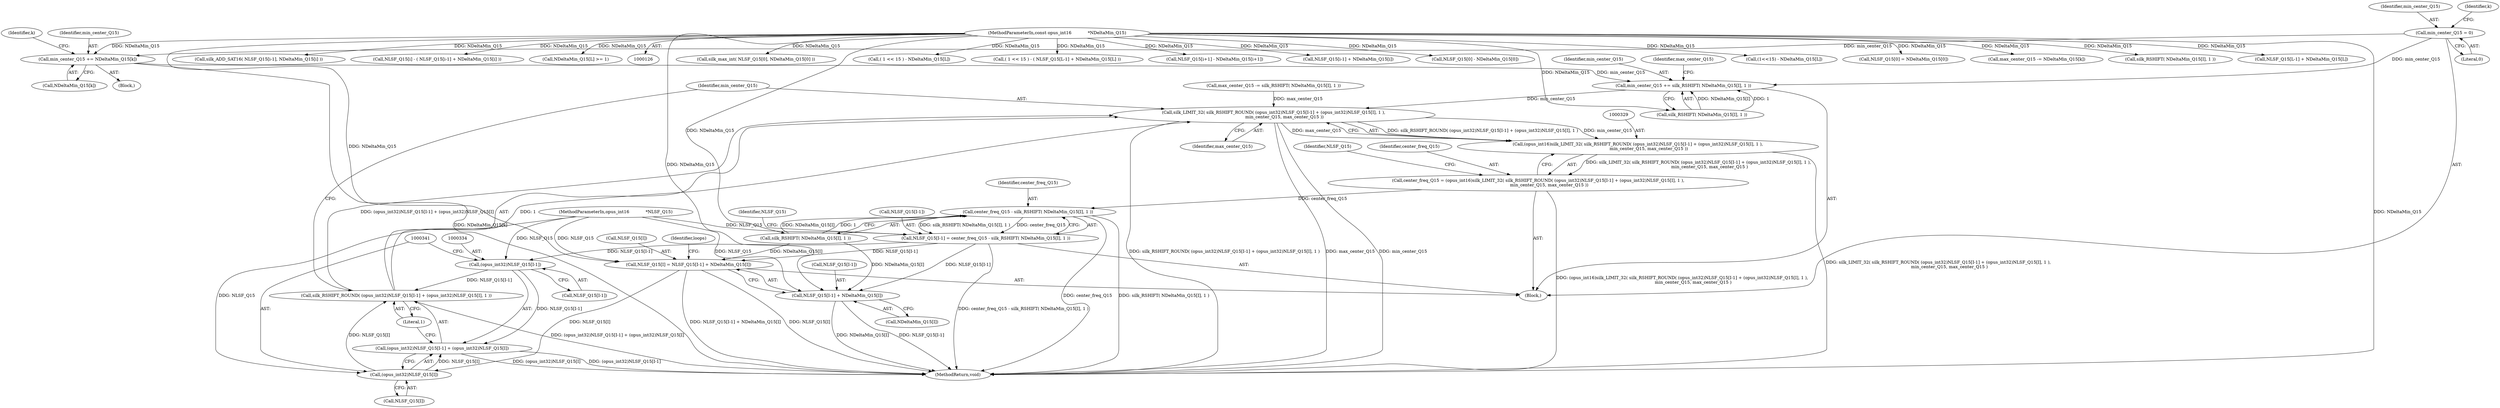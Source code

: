 digraph "0_Android_0d052d64480a30e83fcdda80f4774624e044beb7@array" {
"1000287" [label="(Call,min_center_Q15 += NDeltaMin_Q15[k])"];
"1000128" [label="(MethodParameterIn,const opus_int16            *NDeltaMin_Q15)"];
"1000274" [label="(Call,min_center_Q15 = 0)"];
"1000292" [label="(Call,min_center_Q15 += silk_RSHIFT( NDeltaMin_Q15[I], 1 ))"];
"1000330" [label="(Call,silk_LIMIT_32( silk_RSHIFT_ROUND( (opus_int32)NLSF_Q15[I-1] + (opus_int32)NLSF_Q15[I], 1 ),\n                min_center_Q15, max_center_Q15 ))"];
"1000328" [label="(Call,(opus_int16)silk_LIMIT_32( silk_RSHIFT_ROUND( (opus_int32)NLSF_Q15[I-1] + (opus_int32)NLSF_Q15[I], 1 ),\n                min_center_Q15, max_center_Q15 ))"];
"1000326" [label="(Call,center_freq_Q15 = (opus_int16)silk_LIMIT_32( silk_RSHIFT_ROUND( (opus_int32)NLSF_Q15[I-1] + (opus_int32)NLSF_Q15[I], 1 ),\n                min_center_Q15, max_center_Q15 ))"];
"1000354" [label="(Call,center_freq_Q15 - silk_RSHIFT( NDeltaMin_Q15[I], 1 ))"];
"1000348" [label="(Call,NLSF_Q15[I-1] = center_freq_Q15 - silk_RSHIFT( NDeltaMin_Q15[I], 1 ))"];
"1000333" [label="(Call,(opus_int32)NLSF_Q15[I-1])"];
"1000331" [label="(Call,silk_RSHIFT_ROUND( (opus_int32)NLSF_Q15[I-1] + (opus_int32)NLSF_Q15[I], 1 ))"];
"1000332" [label="(Call,(opus_int32)NLSF_Q15[I-1] + (opus_int32)NLSF_Q15[I])"];
"1000361" [label="(Call,NLSF_Q15[I] = NLSF_Q15[I-1] + NDeltaMin_Q15[I])"];
"1000340" [label="(Call,(opus_int32)NLSF_Q15[I])"];
"1000365" [label="(Call,NLSF_Q15[I-1] + NDeltaMin_Q15[I])"];
"1000347" [label="(Identifier,max_center_Q15)"];
"1000361" [label="(Call,NLSF_Q15[I] = NLSF_Q15[I-1] + NDeltaMin_Q15[I])"];
"1000288" [label="(Identifier,min_center_Q15)"];
"1000389" [label="(Call,silk_max_int( NLSF_Q15[0], NDeltaMin_Q15[0] ))"];
"1000265" [label="(Call,( 1 << 15 ) - NDeltaMin_Q15[L])"];
"1000289" [label="(Call,NDeltaMin_Q15[k])"];
"1000365" [label="(Call,NLSF_Q15[I-1] + NDeltaMin_Q15[I])"];
"1000211" [label="(Call,( 1 << 15 ) - ( NLSF_Q15[L-1] + NDeltaMin_Q15[L] ))"];
"1000460" [label="(Call,NLSF_Q15[i+1] - NDeltaMin_Q15[i+1])"];
"1000362" [label="(Call,NLSF_Q15[I])"];
"1000273" [label="(Block,)"];
"1000287" [label="(Call,min_center_Q15 += NDeltaMin_Q15[k])"];
"1000294" [label="(Call,silk_RSHIFT( NDeltaMin_Q15[I], 1 ))"];
"1000330" [label="(Call,silk_LIMIT_32( silk_RSHIFT_ROUND( (opus_int32)NLSF_Q15[I-1] + (opus_int32)NLSF_Q15[I], 1 ),\n                min_center_Q15, max_center_Q15 ))"];
"1000327" [label="(Identifier,center_freq_Q15)"];
"1000349" [label="(Call,NLSF_Q15[I-1])"];
"1000127" [label="(MethodParameterIn,opus_int16            *NLSF_Q15)"];
"1000189" [label="(Call,NLSF_Q15[i-1] + NDeltaMin_Q15[i])"];
"1000340" [label="(Call,(opus_int32)NLSF_Q15[I])"];
"1000276" [label="(Literal,0)"];
"1000332" [label="(Call,(opus_int32)NLSF_Q15[I-1] + (opus_int32)NLSF_Q15[I])"];
"1000355" [label="(Identifier,center_freq_Q15)"];
"1000342" [label="(Call,NLSF_Q15[I])"];
"1000300" [label="(Identifier,max_center_Q15)"];
"1000157" [label="(Identifier,loops)"];
"1000356" [label="(Call,silk_RSHIFT( NDeltaMin_Q15[I], 1 ))"];
"1000292" [label="(Call,min_center_Q15 += silk_RSHIFT( NDeltaMin_Q15[I], 1 ))"];
"1000275" [label="(Identifier,min_center_Q15)"];
"1000161" [label="(Call,NLSF_Q15[0] - NDeltaMin_Q15[0])"];
"1000335" [label="(Call,NLSF_Q15[I-1])"];
"1000371" [label="(Call,NDeltaMin_Q15[I])"];
"1000286" [label="(Block,)"];
"1000331" [label="(Call,silk_RSHIFT_ROUND( (opus_int32)NLSF_Q15[I-1] + (opus_int32)NLSF_Q15[I], 1 ))"];
"1000350" [label="(Identifier,NLSF_Q15)"];
"1000293" [label="(Identifier,min_center_Q15)"];
"1000363" [label="(Identifier,NLSF_Q15)"];
"1000345" [label="(Literal,1)"];
"1000128" [label="(MethodParameterIn,const opus_int16            *NDeltaMin_Q15)"];
"1000319" [label="(Call,max_center_Q15 -= silk_RSHIFT( NDeltaMin_Q15[I], 1 ))"];
"1000328" [label="(Call,(opus_int16)silk_LIMIT_32( silk_RSHIFT_ROUND( (opus_int32)NLSF_Q15[I-1] + (opus_int32)NLSF_Q15[I], 1 ),\n                min_center_Q15, max_center_Q15 ))"];
"1000279" [label="(Identifier,k)"];
"1000354" [label="(Call,center_freq_Q15 - silk_RSHIFT( NDeltaMin_Q15[I], 1 ))"];
"1000333" [label="(Call,(opus_int32)NLSF_Q15[I-1])"];
"1000326" [label="(Call,center_freq_Q15 = (opus_int16)silk_LIMIT_32( silk_RSHIFT_ROUND( (opus_int32)NLSF_Q15[I-1] + (opus_int32)NLSF_Q15[I], 1 ),\n                min_center_Q15, max_center_Q15 ))"];
"1000434" [label="(Call,(1<<15) - NDeltaMin_Q15[L])"];
"1000346" [label="(Identifier,min_center_Q15)"];
"1000246" [label="(Call,NLSF_Q15[0] = NDeltaMin_Q15[0])"];
"1000471" [label="(MethodReturn,void)"];
"1000314" [label="(Call,max_center_Q15 -= NDeltaMin_Q15[k])"];
"1000321" [label="(Call,silk_RSHIFT( NDeltaMin_Q15[I], 1 ))"];
"1000366" [label="(Call,NLSF_Q15[I-1])"];
"1000215" [label="(Call,NLSF_Q15[L-1] + NDeltaMin_Q15[L])"];
"1000348" [label="(Call,NLSF_Q15[I-1] = center_freq_Q15 - silk_RSHIFT( NDeltaMin_Q15[I], 1 ))"];
"1000413" [label="(Call,silk_ADD_SAT16( NLSF_Q15[i-1], NDeltaMin_Q15[i] ))"];
"1000285" [label="(Identifier,k)"];
"1000274" [label="(Call,min_center_Q15 = 0)"];
"1000185" [label="(Call,NLSF_Q15[i] - ( NLSF_Q15[i-1] + NDeltaMin_Q15[i] ))"];
"1000144" [label="(Call,NDeltaMin_Q15[L] >= 1)"];
"1000287" -> "1000286"  [label="AST: "];
"1000287" -> "1000289"  [label="CFG: "];
"1000288" -> "1000287"  [label="AST: "];
"1000289" -> "1000287"  [label="AST: "];
"1000285" -> "1000287"  [label="CFG: "];
"1000287" -> "1000471"  [label="DDG: NDeltaMin_Q15[k]"];
"1000128" -> "1000287"  [label="DDG: NDeltaMin_Q15"];
"1000274" -> "1000287"  [label="DDG: min_center_Q15"];
"1000287" -> "1000292"  [label="DDG: min_center_Q15"];
"1000128" -> "1000126"  [label="AST: "];
"1000128" -> "1000471"  [label="DDG: NDeltaMin_Q15"];
"1000128" -> "1000144"  [label="DDG: NDeltaMin_Q15"];
"1000128" -> "1000161"  [label="DDG: NDeltaMin_Q15"];
"1000128" -> "1000185"  [label="DDG: NDeltaMin_Q15"];
"1000128" -> "1000189"  [label="DDG: NDeltaMin_Q15"];
"1000128" -> "1000211"  [label="DDG: NDeltaMin_Q15"];
"1000128" -> "1000215"  [label="DDG: NDeltaMin_Q15"];
"1000128" -> "1000246"  [label="DDG: NDeltaMin_Q15"];
"1000128" -> "1000265"  [label="DDG: NDeltaMin_Q15"];
"1000128" -> "1000294"  [label="DDG: NDeltaMin_Q15"];
"1000128" -> "1000314"  [label="DDG: NDeltaMin_Q15"];
"1000128" -> "1000321"  [label="DDG: NDeltaMin_Q15"];
"1000128" -> "1000356"  [label="DDG: NDeltaMin_Q15"];
"1000128" -> "1000361"  [label="DDG: NDeltaMin_Q15"];
"1000128" -> "1000365"  [label="DDG: NDeltaMin_Q15"];
"1000128" -> "1000389"  [label="DDG: NDeltaMin_Q15"];
"1000128" -> "1000413"  [label="DDG: NDeltaMin_Q15"];
"1000128" -> "1000434"  [label="DDG: NDeltaMin_Q15"];
"1000128" -> "1000460"  [label="DDG: NDeltaMin_Q15"];
"1000274" -> "1000273"  [label="AST: "];
"1000274" -> "1000276"  [label="CFG: "];
"1000275" -> "1000274"  [label="AST: "];
"1000276" -> "1000274"  [label="AST: "];
"1000279" -> "1000274"  [label="CFG: "];
"1000274" -> "1000292"  [label="DDG: min_center_Q15"];
"1000292" -> "1000273"  [label="AST: "];
"1000292" -> "1000294"  [label="CFG: "];
"1000293" -> "1000292"  [label="AST: "];
"1000294" -> "1000292"  [label="AST: "];
"1000300" -> "1000292"  [label="CFG: "];
"1000294" -> "1000292"  [label="DDG: NDeltaMin_Q15[I]"];
"1000294" -> "1000292"  [label="DDG: 1"];
"1000292" -> "1000330"  [label="DDG: min_center_Q15"];
"1000330" -> "1000328"  [label="AST: "];
"1000330" -> "1000347"  [label="CFG: "];
"1000331" -> "1000330"  [label="AST: "];
"1000346" -> "1000330"  [label="AST: "];
"1000347" -> "1000330"  [label="AST: "];
"1000328" -> "1000330"  [label="CFG: "];
"1000330" -> "1000471"  [label="DDG: silk_RSHIFT_ROUND( (opus_int32)NLSF_Q15[I-1] + (opus_int32)NLSF_Q15[I], 1 )"];
"1000330" -> "1000471"  [label="DDG: max_center_Q15"];
"1000330" -> "1000471"  [label="DDG: min_center_Q15"];
"1000330" -> "1000328"  [label="DDG: silk_RSHIFT_ROUND( (opus_int32)NLSF_Q15[I-1] + (opus_int32)NLSF_Q15[I], 1 )"];
"1000330" -> "1000328"  [label="DDG: min_center_Q15"];
"1000330" -> "1000328"  [label="DDG: max_center_Q15"];
"1000331" -> "1000330"  [label="DDG: (opus_int32)NLSF_Q15[I-1] + (opus_int32)NLSF_Q15[I]"];
"1000331" -> "1000330"  [label="DDG: 1"];
"1000319" -> "1000330"  [label="DDG: max_center_Q15"];
"1000328" -> "1000326"  [label="AST: "];
"1000329" -> "1000328"  [label="AST: "];
"1000326" -> "1000328"  [label="CFG: "];
"1000328" -> "1000471"  [label="DDG: silk_LIMIT_32( silk_RSHIFT_ROUND( (opus_int32)NLSF_Q15[I-1] + (opus_int32)NLSF_Q15[I], 1 ),\n                min_center_Q15, max_center_Q15 )"];
"1000328" -> "1000326"  [label="DDG: silk_LIMIT_32( silk_RSHIFT_ROUND( (opus_int32)NLSF_Q15[I-1] + (opus_int32)NLSF_Q15[I], 1 ),\n                min_center_Q15, max_center_Q15 )"];
"1000326" -> "1000273"  [label="AST: "];
"1000327" -> "1000326"  [label="AST: "];
"1000350" -> "1000326"  [label="CFG: "];
"1000326" -> "1000471"  [label="DDG: (opus_int16)silk_LIMIT_32( silk_RSHIFT_ROUND( (opus_int32)NLSF_Q15[I-1] + (opus_int32)NLSF_Q15[I], 1 ),\n                min_center_Q15, max_center_Q15 )"];
"1000326" -> "1000354"  [label="DDG: center_freq_Q15"];
"1000354" -> "1000348"  [label="AST: "];
"1000354" -> "1000356"  [label="CFG: "];
"1000355" -> "1000354"  [label="AST: "];
"1000356" -> "1000354"  [label="AST: "];
"1000348" -> "1000354"  [label="CFG: "];
"1000354" -> "1000471"  [label="DDG: silk_RSHIFT( NDeltaMin_Q15[I], 1 )"];
"1000354" -> "1000471"  [label="DDG: center_freq_Q15"];
"1000354" -> "1000348"  [label="DDG: center_freq_Q15"];
"1000354" -> "1000348"  [label="DDG: silk_RSHIFT( NDeltaMin_Q15[I], 1 )"];
"1000356" -> "1000354"  [label="DDG: NDeltaMin_Q15[I]"];
"1000356" -> "1000354"  [label="DDG: 1"];
"1000348" -> "1000273"  [label="AST: "];
"1000349" -> "1000348"  [label="AST: "];
"1000363" -> "1000348"  [label="CFG: "];
"1000348" -> "1000471"  [label="DDG: center_freq_Q15 - silk_RSHIFT( NDeltaMin_Q15[I], 1 )"];
"1000348" -> "1000333"  [label="DDG: NLSF_Q15[I-1]"];
"1000127" -> "1000348"  [label="DDG: NLSF_Q15"];
"1000348" -> "1000361"  [label="DDG: NLSF_Q15[I-1]"];
"1000348" -> "1000365"  [label="DDG: NLSF_Q15[I-1]"];
"1000333" -> "1000332"  [label="AST: "];
"1000333" -> "1000335"  [label="CFG: "];
"1000334" -> "1000333"  [label="AST: "];
"1000335" -> "1000333"  [label="AST: "];
"1000341" -> "1000333"  [label="CFG: "];
"1000333" -> "1000331"  [label="DDG: NLSF_Q15[I-1]"];
"1000333" -> "1000332"  [label="DDG: NLSF_Q15[I-1]"];
"1000127" -> "1000333"  [label="DDG: NLSF_Q15"];
"1000331" -> "1000345"  [label="CFG: "];
"1000332" -> "1000331"  [label="AST: "];
"1000345" -> "1000331"  [label="AST: "];
"1000346" -> "1000331"  [label="CFG: "];
"1000331" -> "1000471"  [label="DDG: (opus_int32)NLSF_Q15[I-1] + (opus_int32)NLSF_Q15[I]"];
"1000340" -> "1000331"  [label="DDG: NLSF_Q15[I]"];
"1000332" -> "1000340"  [label="CFG: "];
"1000340" -> "1000332"  [label="AST: "];
"1000345" -> "1000332"  [label="CFG: "];
"1000332" -> "1000471"  [label="DDG: (opus_int32)NLSF_Q15[I-1]"];
"1000332" -> "1000471"  [label="DDG: (opus_int32)NLSF_Q15[I]"];
"1000340" -> "1000332"  [label="DDG: NLSF_Q15[I]"];
"1000361" -> "1000273"  [label="AST: "];
"1000361" -> "1000365"  [label="CFG: "];
"1000362" -> "1000361"  [label="AST: "];
"1000365" -> "1000361"  [label="AST: "];
"1000157" -> "1000361"  [label="CFG: "];
"1000361" -> "1000471"  [label="DDG: NLSF_Q15[I-1] + NDeltaMin_Q15[I]"];
"1000361" -> "1000471"  [label="DDG: NLSF_Q15[I]"];
"1000361" -> "1000340"  [label="DDG: NLSF_Q15[I]"];
"1000127" -> "1000361"  [label="DDG: NLSF_Q15"];
"1000356" -> "1000361"  [label="DDG: NDeltaMin_Q15[I]"];
"1000340" -> "1000342"  [label="CFG: "];
"1000341" -> "1000340"  [label="AST: "];
"1000342" -> "1000340"  [label="AST: "];
"1000127" -> "1000340"  [label="DDG: NLSF_Q15"];
"1000365" -> "1000371"  [label="CFG: "];
"1000366" -> "1000365"  [label="AST: "];
"1000371" -> "1000365"  [label="AST: "];
"1000365" -> "1000471"  [label="DDG: NLSF_Q15[I-1]"];
"1000365" -> "1000471"  [label="DDG: NDeltaMin_Q15[I]"];
"1000127" -> "1000365"  [label="DDG: NLSF_Q15"];
"1000356" -> "1000365"  [label="DDG: NDeltaMin_Q15[I]"];
}
